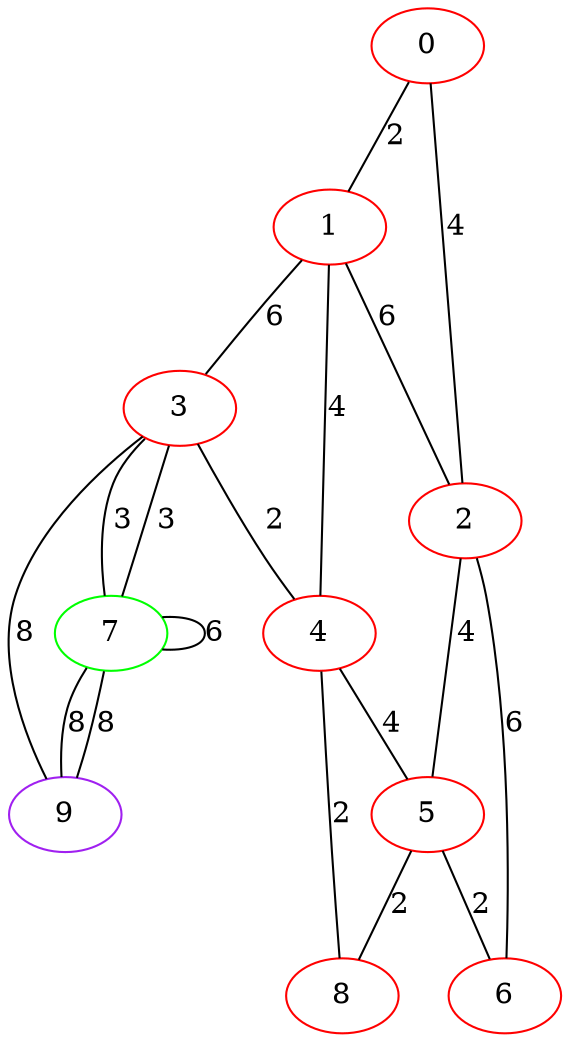 graph "" {
0 [color=red, weight=1];
1 [color=red, weight=1];
2 [color=red, weight=1];
3 [color=red, weight=1];
4 [color=red, weight=1];
5 [color=red, weight=1];
6 [color=red, weight=1];
7 [color=green, weight=2];
8 [color=red, weight=1];
9 [color=purple, weight=4];
0 -- 1  [key=0, label=2];
0 -- 2  [key=0, label=4];
1 -- 2  [key=0, label=6];
1 -- 3  [key=0, label=6];
1 -- 4  [key=0, label=4];
2 -- 5  [key=0, label=4];
2 -- 6  [key=0, label=6];
3 -- 4  [key=0, label=2];
3 -- 9  [key=0, label=8];
3 -- 7  [key=0, label=3];
3 -- 7  [key=1, label=3];
4 -- 8  [key=0, label=2];
4 -- 5  [key=0, label=4];
5 -- 8  [key=0, label=2];
5 -- 6  [key=0, label=2];
7 -- 9  [key=0, label=8];
7 -- 9  [key=1, label=8];
7 -- 7  [key=0, label=6];
}
